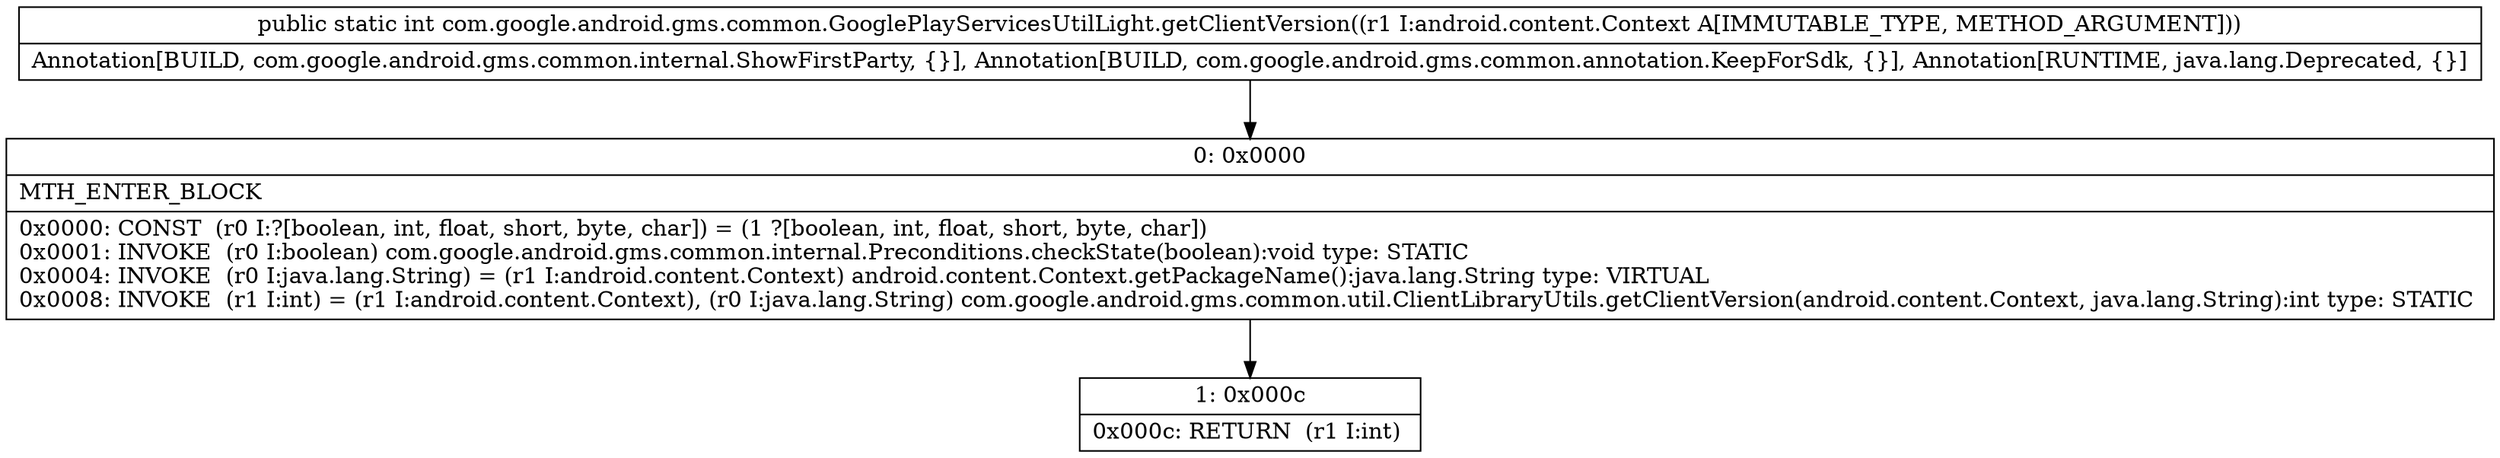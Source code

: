 digraph "CFG forcom.google.android.gms.common.GooglePlayServicesUtilLight.getClientVersion(Landroid\/content\/Context;)I" {
Node_0 [shape=record,label="{0\:\ 0x0000|MTH_ENTER_BLOCK\l|0x0000: CONST  (r0 I:?[boolean, int, float, short, byte, char]) = (1 ?[boolean, int, float, short, byte, char]) \l0x0001: INVOKE  (r0 I:boolean) com.google.android.gms.common.internal.Preconditions.checkState(boolean):void type: STATIC \l0x0004: INVOKE  (r0 I:java.lang.String) = (r1 I:android.content.Context) android.content.Context.getPackageName():java.lang.String type: VIRTUAL \l0x0008: INVOKE  (r1 I:int) = (r1 I:android.content.Context), (r0 I:java.lang.String) com.google.android.gms.common.util.ClientLibraryUtils.getClientVersion(android.content.Context, java.lang.String):int type: STATIC \l}"];
Node_1 [shape=record,label="{1\:\ 0x000c|0x000c: RETURN  (r1 I:int) \l}"];
MethodNode[shape=record,label="{public static int com.google.android.gms.common.GooglePlayServicesUtilLight.getClientVersion((r1 I:android.content.Context A[IMMUTABLE_TYPE, METHOD_ARGUMENT]))  | Annotation[BUILD, com.google.android.gms.common.internal.ShowFirstParty, \{\}], Annotation[BUILD, com.google.android.gms.common.annotation.KeepForSdk, \{\}], Annotation[RUNTIME, java.lang.Deprecated, \{\}]\l}"];
MethodNode -> Node_0;
Node_0 -> Node_1;
}

